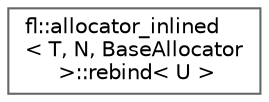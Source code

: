 digraph "Graphical Class Hierarchy"
{
 // INTERACTIVE_SVG=YES
 // LATEX_PDF_SIZE
  bgcolor="transparent";
  edge [fontname=Helvetica,fontsize=10,labelfontname=Helvetica,labelfontsize=10];
  node [fontname=Helvetica,fontsize=10,shape=box,height=0.2,width=0.4];
  rankdir="LR";
  Node0 [id="Node000000",label="fl::allocator_inlined\l\< T, N, BaseAllocator\l \>::rebind\< U \>",height=0.2,width=0.4,color="grey40", fillcolor="white", style="filled",URL="$d8/dca/classfl_1_1allocator__inlined.html#d2/dd8/structfl_1_1allocator__inlined_1_1rebind",tooltip=" "];
}
